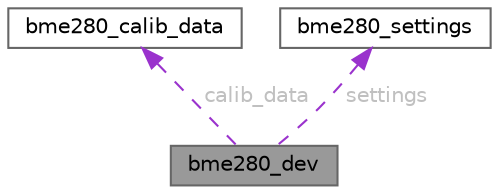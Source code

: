 digraph "bme280_dev"
{
 // LATEX_PDF_SIZE
  bgcolor="transparent";
  edge [fontname=Helvetica,fontsize=10,labelfontname=Helvetica,labelfontsize=10];
  node [fontname=Helvetica,fontsize=10,shape=box,height=0.2,width=0.4];
  Node1 [id="Node000001",label="bme280_dev",height=0.2,width=0.4,color="gray40", fillcolor="grey60", style="filled", fontcolor="black",tooltip="bme280 device structure"];
  Node2 -> Node1 [id="edge1_Node000001_Node000002",dir="back",color="darkorchid3",style="dashed",tooltip=" ",label=" calib_data",fontcolor="grey" ];
  Node2 [id="Node000002",label="bme280_calib_data",height=0.2,width=0.4,color="gray40", fillcolor="white", style="filled",URL="$structbme280__calib__data.html",tooltip="Calibration data."];
  Node3 -> Node1 [id="edge2_Node000001_Node000003",dir="back",color="darkorchid3",style="dashed",tooltip=" ",label=" settings",fontcolor="grey" ];
  Node3 [id="Node000003",label="bme280_settings",height=0.2,width=0.4,color="gray40", fillcolor="white", style="filled",URL="$structbme280__settings.html",tooltip="bme280 sensor settings structure which comprises of mode, oversampling and filter settings."];
}
